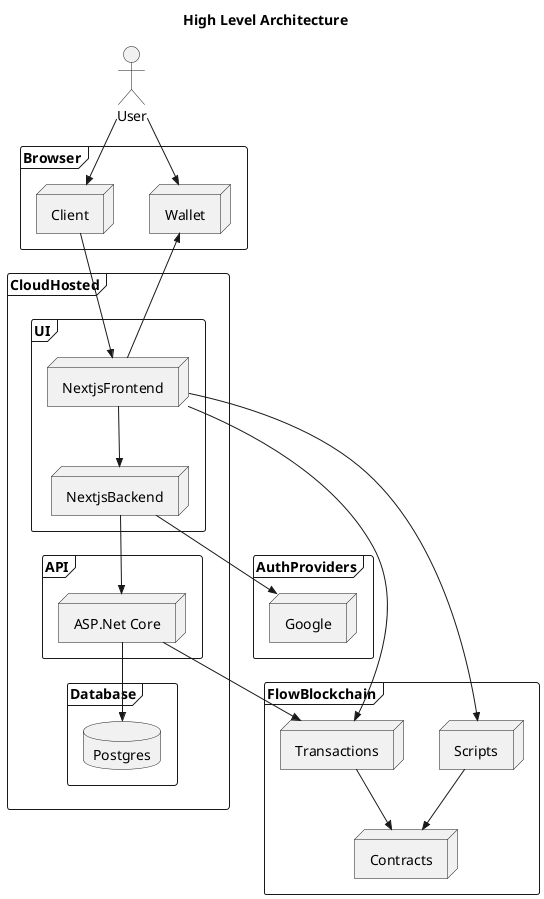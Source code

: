 @startuml highLevel

title High Level Architecture

actor User as user

frame Browser {
    node Wallet as wallet
    node Client as client
}

frame CloudHosted {
    frame UI {
        node NextjsFrontend as frontend
        node NextjsBackend as backend
    }
    frame API {
        node "ASP.Net Core" as api
    }
    frame Database {
        database Postgres as db
    }
}

frame FlowBlockchain {
    node Contracts as contracts
    node Transactions as transactions
    node Scripts as scripts
}

frame AuthProviders {
    node Google as google
}

user -->> client
user -->> wallet
client -->> frontend
frontend -->> wallet
frontend -->> backend
backend -->> google
backend -->> api
api -->> db
frontend -->> transactions
frontend -->> scripts
api -->> transactions
transactions -->> contracts
scripts -->> contracts

@enduml